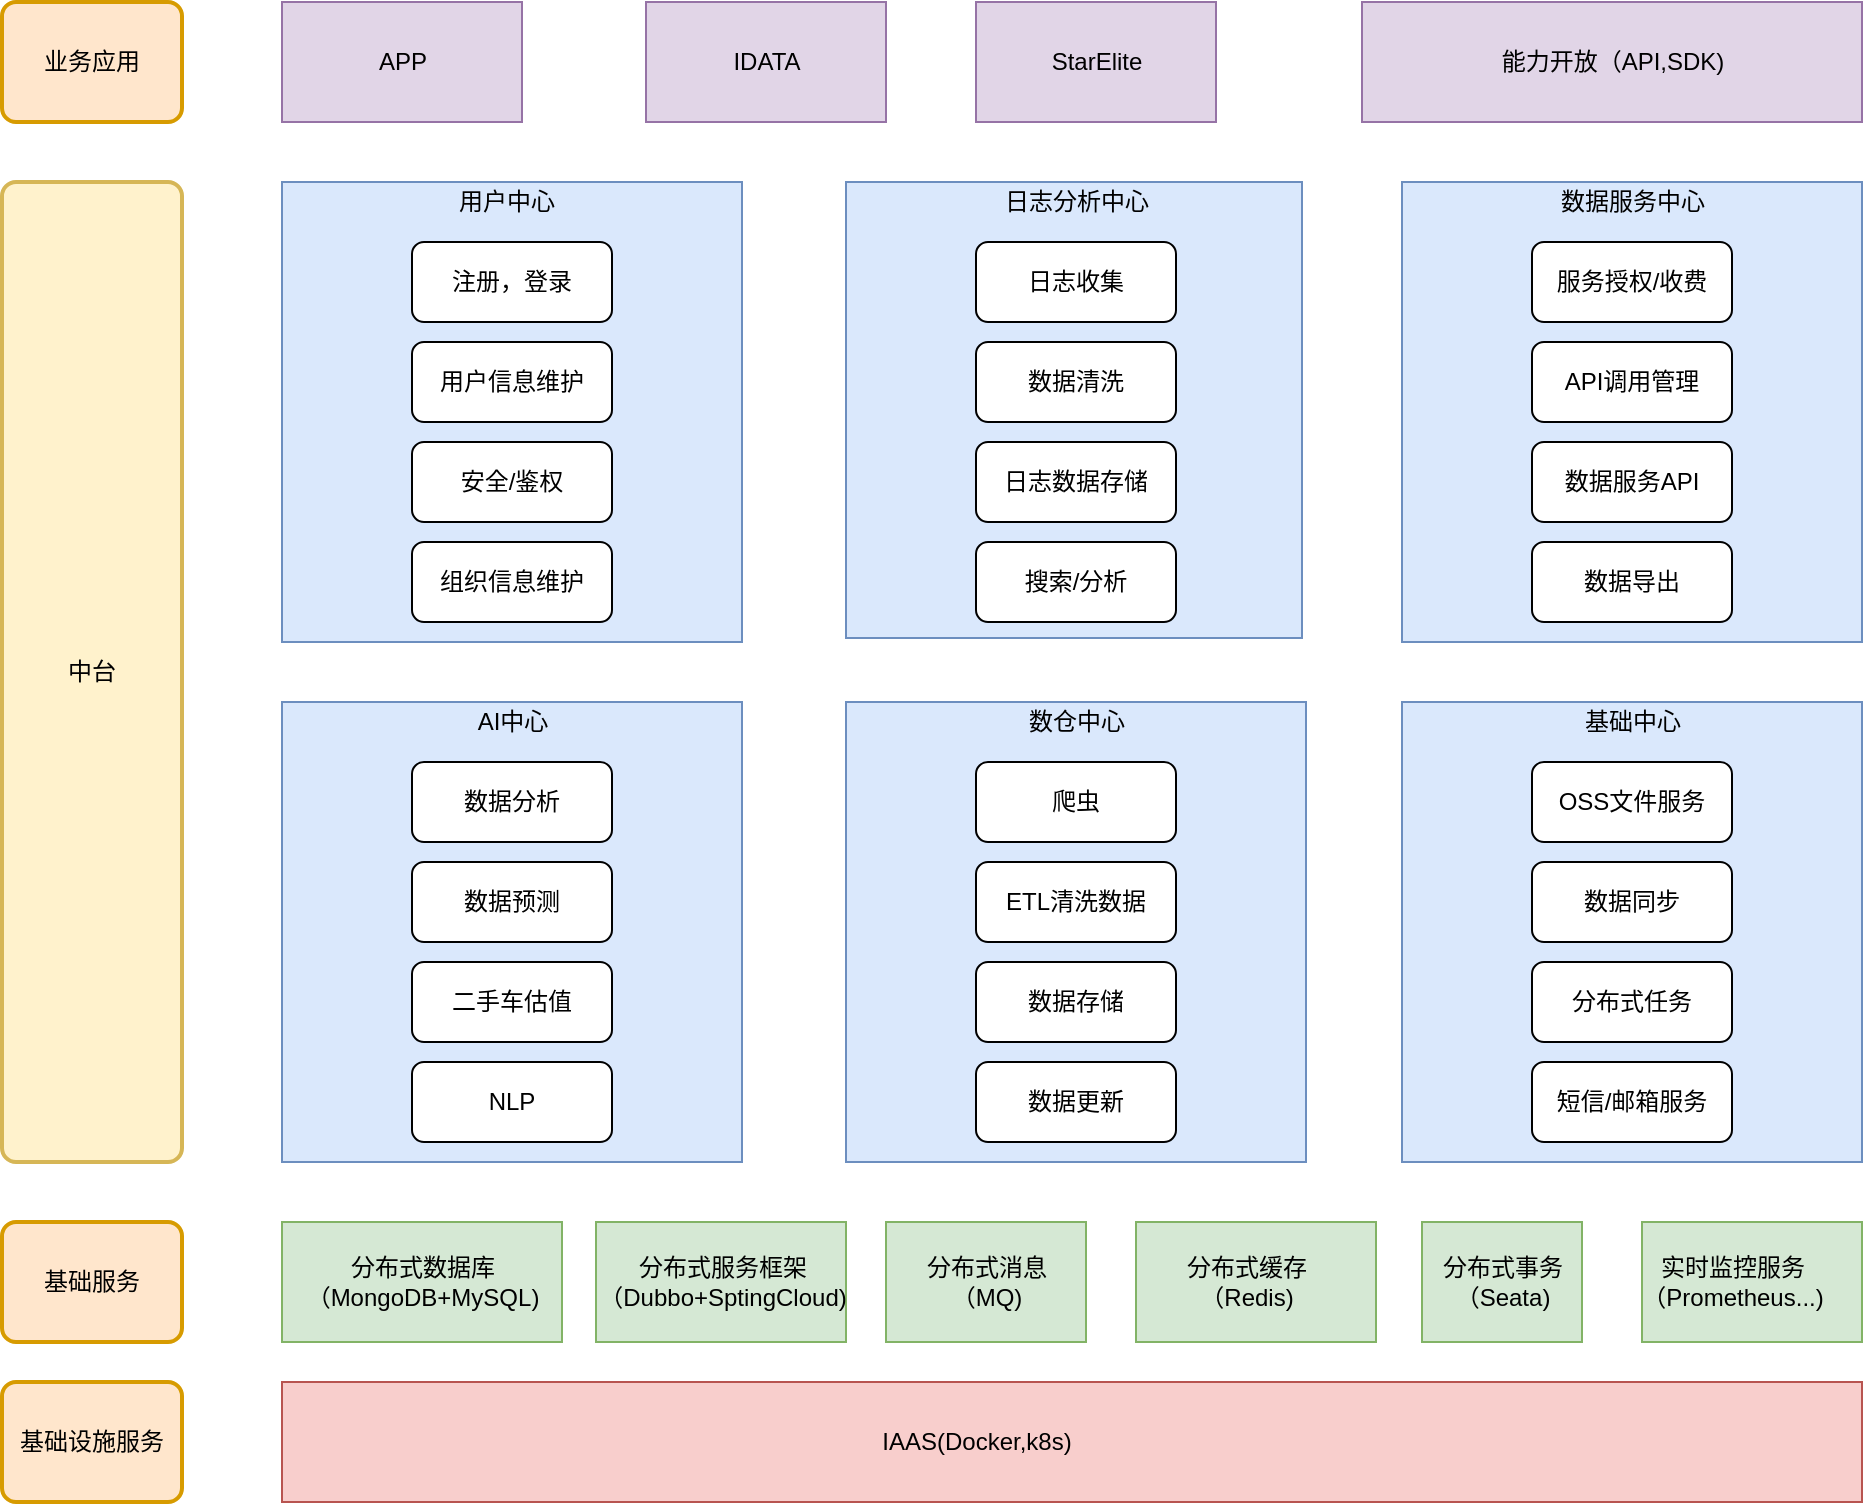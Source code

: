 <mxfile version="14.8.0" type="github">
  <diagram id="eG2ekxwlbGpYH8R4wVV7" name="Page-1">
    <mxGraphModel dx="1368" dy="802" grid="1" gridSize="10" guides="1" tooltips="1" connect="1" arrows="1" fold="1" page="1" pageScale="1" pageWidth="827" pageHeight="1169" math="0" shadow="0">
      <root>
        <mxCell id="0" />
        <mxCell id="1" parent="0" />
        <mxCell id="BAbBn0_e7Qe3ygydZ1O--1" value="" style="whiteSpace=wrap;html=1;aspect=fixed;fillColor=#dae8fc;strokeColor=#6c8ebf;" parent="1" vertex="1">
          <mxGeometry x="190" y="300" width="230" height="230" as="geometry" />
        </mxCell>
        <mxCell id="BAbBn0_e7Qe3ygydZ1O--2" value="注册，登录" style="rounded=1;whiteSpace=wrap;html=1;" parent="1" vertex="1">
          <mxGeometry x="255" y="330" width="100" height="40" as="geometry" />
        </mxCell>
        <mxCell id="BAbBn0_e7Qe3ygydZ1O--3" value="用户中心" style="text;html=1;resizable=0;autosize=1;align=center;verticalAlign=middle;points=[];fillColor=none;strokeColor=none;rounded=0;" parent="1" vertex="1">
          <mxGeometry x="272" y="300" width="60" height="20" as="geometry" />
        </mxCell>
        <mxCell id="BAbBn0_e7Qe3ygydZ1O--4" value="用户信息维护" style="rounded=1;whiteSpace=wrap;html=1;" parent="1" vertex="1">
          <mxGeometry x="255" y="380" width="100" height="40" as="geometry" />
        </mxCell>
        <mxCell id="BAbBn0_e7Qe3ygydZ1O--5" value="安全/鉴权" style="rounded=1;whiteSpace=wrap;html=1;" parent="1" vertex="1">
          <mxGeometry x="255" y="430" width="100" height="40" as="geometry" />
        </mxCell>
        <mxCell id="BAbBn0_e7Qe3ygydZ1O--6" value="" style="whiteSpace=wrap;html=1;aspect=fixed;fillColor=#dae8fc;strokeColor=#6c8ebf;rounded=0;shadow=0;glass=0;sketch=0;" parent="1" vertex="1">
          <mxGeometry x="472" y="300" width="228" height="228" as="geometry" />
        </mxCell>
        <mxCell id="BAbBn0_e7Qe3ygydZ1O--7" value="日志收集" style="rounded=1;whiteSpace=wrap;html=1;" parent="1" vertex="1">
          <mxGeometry x="537" y="330" width="100" height="40" as="geometry" />
        </mxCell>
        <mxCell id="BAbBn0_e7Qe3ygydZ1O--8" value="日志分析中心" style="text;html=1;resizable=0;autosize=1;align=center;verticalAlign=middle;points=[];fillColor=none;strokeColor=none;rounded=0;" parent="1" vertex="1">
          <mxGeometry x="542" y="300" width="90" height="20" as="geometry" />
        </mxCell>
        <mxCell id="BAbBn0_e7Qe3ygydZ1O--9" value="数据清洗" style="rounded=1;whiteSpace=wrap;html=1;" parent="1" vertex="1">
          <mxGeometry x="537" y="380" width="100" height="40" as="geometry" />
        </mxCell>
        <mxCell id="BAbBn0_e7Qe3ygydZ1O--10" value="日志数据存储" style="rounded=1;whiteSpace=wrap;html=1;" parent="1" vertex="1">
          <mxGeometry x="537" y="430" width="100" height="40" as="geometry" />
        </mxCell>
        <mxCell id="BAbBn0_e7Qe3ygydZ1O--11" value="搜索/分析" style="rounded=1;whiteSpace=wrap;html=1;" parent="1" vertex="1">
          <mxGeometry x="537" y="480" width="100" height="40" as="geometry" />
        </mxCell>
        <mxCell id="BAbBn0_e7Qe3ygydZ1O--13" value="" style="whiteSpace=wrap;html=1;aspect=fixed;fillColor=#dae8fc;strokeColor=#6c8ebf;" parent="1" vertex="1">
          <mxGeometry x="190" y="560" width="230" height="230" as="geometry" />
        </mxCell>
        <mxCell id="BAbBn0_e7Qe3ygydZ1O--14" value="数据分析" style="rounded=1;whiteSpace=wrap;html=1;" parent="1" vertex="1">
          <mxGeometry x="255" y="590" width="100" height="40" as="geometry" />
        </mxCell>
        <mxCell id="BAbBn0_e7Qe3ygydZ1O--15" value="AI中心" style="text;html=1;resizable=0;autosize=1;align=center;verticalAlign=middle;points=[];fillColor=none;strokeColor=none;rounded=0;" parent="1" vertex="1">
          <mxGeometry x="280" y="560" width="50" height="20" as="geometry" />
        </mxCell>
        <mxCell id="BAbBn0_e7Qe3ygydZ1O--16" value="数据预测" style="rounded=1;whiteSpace=wrap;html=1;" parent="1" vertex="1">
          <mxGeometry x="255" y="640" width="100" height="40" as="geometry" />
        </mxCell>
        <mxCell id="BAbBn0_e7Qe3ygydZ1O--17" value="二手车估值" style="rounded=1;whiteSpace=wrap;html=1;" parent="1" vertex="1">
          <mxGeometry x="255" y="690" width="100" height="40" as="geometry" />
        </mxCell>
        <mxCell id="BAbBn0_e7Qe3ygydZ1O--18" value="NLP" style="rounded=1;whiteSpace=wrap;html=1;" parent="1" vertex="1">
          <mxGeometry x="255" y="740" width="100" height="40" as="geometry" />
        </mxCell>
        <mxCell id="BAbBn0_e7Qe3ygydZ1O--19" value="" style="whiteSpace=wrap;html=1;aspect=fixed;fillColor=#dae8fc;strokeColor=#6c8ebf;" parent="1" vertex="1">
          <mxGeometry x="472" y="560" width="230" height="230" as="geometry" />
        </mxCell>
        <mxCell id="BAbBn0_e7Qe3ygydZ1O--20" value="爬虫" style="rounded=1;whiteSpace=wrap;html=1;" parent="1" vertex="1">
          <mxGeometry x="537" y="590" width="100" height="40" as="geometry" />
        </mxCell>
        <mxCell id="BAbBn0_e7Qe3ygydZ1O--21" value="数仓中心" style="text;html=1;resizable=0;autosize=1;align=center;verticalAlign=middle;points=[];fillColor=none;strokeColor=none;rounded=0;" parent="1" vertex="1">
          <mxGeometry x="557" y="560" width="60" height="20" as="geometry" />
        </mxCell>
        <mxCell id="BAbBn0_e7Qe3ygydZ1O--22" value="ETL清洗数据" style="rounded=1;whiteSpace=wrap;html=1;" parent="1" vertex="1">
          <mxGeometry x="537" y="640" width="100" height="40" as="geometry" />
        </mxCell>
        <mxCell id="BAbBn0_e7Qe3ygydZ1O--23" value="数据存储" style="rounded=1;whiteSpace=wrap;html=1;" parent="1" vertex="1">
          <mxGeometry x="537" y="690" width="100" height="40" as="geometry" />
        </mxCell>
        <mxCell id="BAbBn0_e7Qe3ygydZ1O--24" value="数据更新" style="rounded=1;whiteSpace=wrap;html=1;" parent="1" vertex="1">
          <mxGeometry x="537" y="740" width="100" height="40" as="geometry" />
        </mxCell>
        <mxCell id="BAbBn0_e7Qe3ygydZ1O--25" value="" style="whiteSpace=wrap;html=1;aspect=fixed;fillColor=#dae8fc;strokeColor=#6c8ebf;" parent="1" vertex="1">
          <mxGeometry x="750" y="300" width="230" height="230" as="geometry" />
        </mxCell>
        <mxCell id="BAbBn0_e7Qe3ygydZ1O--26" value="服务授权/收费" style="rounded=1;whiteSpace=wrap;html=1;" parent="1" vertex="1">
          <mxGeometry x="815" y="330" width="100" height="40" as="geometry" />
        </mxCell>
        <mxCell id="BAbBn0_e7Qe3ygydZ1O--27" value="数据服务中心" style="text;html=1;resizable=0;autosize=1;align=center;verticalAlign=middle;points=[];fillColor=none;strokeColor=none;rounded=0;" parent="1" vertex="1">
          <mxGeometry x="820" y="300" width="90" height="20" as="geometry" />
        </mxCell>
        <mxCell id="BAbBn0_e7Qe3ygydZ1O--28" value="数据服务API" style="rounded=1;whiteSpace=wrap;html=1;" parent="1" vertex="1">
          <mxGeometry x="815" y="430" width="100" height="40" as="geometry" />
        </mxCell>
        <mxCell id="BAbBn0_e7Qe3ygydZ1O--29" value="API调用管理" style="rounded=1;whiteSpace=wrap;html=1;" parent="1" vertex="1">
          <mxGeometry x="815" y="380" width="100" height="40" as="geometry" />
        </mxCell>
        <mxCell id="BAbBn0_e7Qe3ygydZ1O--30" value="数据导出" style="rounded=1;whiteSpace=wrap;html=1;" parent="1" vertex="1">
          <mxGeometry x="815" y="480" width="100" height="40" as="geometry" />
        </mxCell>
        <mxCell id="BAbBn0_e7Qe3ygydZ1O--32" value="中台" style="rounded=1;whiteSpace=wrap;html=1;absoluteArcSize=1;arcSize=14;strokeWidth=2;fillColor=#fff2cc;strokeColor=#d6b656;" parent="1" vertex="1">
          <mxGeometry x="50" y="300" width="90" height="490" as="geometry" />
        </mxCell>
        <mxCell id="BAbBn0_e7Qe3ygydZ1O--33" value="" style="whiteSpace=wrap;html=1;aspect=fixed;fillColor=#dae8fc;strokeColor=#6c8ebf;" parent="1" vertex="1">
          <mxGeometry x="750" y="560" width="230" height="230" as="geometry" />
        </mxCell>
        <mxCell id="BAbBn0_e7Qe3ygydZ1O--34" value="OSS文件服务" style="rounded=1;whiteSpace=wrap;html=1;" parent="1" vertex="1">
          <mxGeometry x="815" y="590" width="100" height="40" as="geometry" />
        </mxCell>
        <mxCell id="BAbBn0_e7Qe3ygydZ1O--35" value="基础中心" style="text;html=1;resizable=0;autosize=1;align=center;verticalAlign=middle;points=[];fillColor=none;strokeColor=none;rounded=0;" parent="1" vertex="1">
          <mxGeometry x="835" y="560" width="60" height="20" as="geometry" />
        </mxCell>
        <mxCell id="BAbBn0_e7Qe3ygydZ1O--36" value="数据同步" style="rounded=1;whiteSpace=wrap;html=1;" parent="1" vertex="1">
          <mxGeometry x="815" y="640" width="100" height="40" as="geometry" />
        </mxCell>
        <mxCell id="BAbBn0_e7Qe3ygydZ1O--37" value="分布式任务" style="rounded=1;whiteSpace=wrap;html=1;" parent="1" vertex="1">
          <mxGeometry x="815" y="690" width="100" height="40" as="geometry" />
        </mxCell>
        <mxCell id="BAbBn0_e7Qe3ygydZ1O--38" value="短信/邮箱服务" style="rounded=1;whiteSpace=wrap;html=1;" parent="1" vertex="1">
          <mxGeometry x="815" y="740" width="100" height="40" as="geometry" />
        </mxCell>
        <mxCell id="BAbBn0_e7Qe3ygydZ1O--39" value="组织信息维护" style="rounded=1;whiteSpace=wrap;html=1;" parent="1" vertex="1">
          <mxGeometry x="255" y="480" width="100" height="40" as="geometry" />
        </mxCell>
        <mxCell id="BAbBn0_e7Qe3ygydZ1O--40" value="业务应用" style="rounded=1;whiteSpace=wrap;html=1;absoluteArcSize=1;arcSize=14;strokeWidth=2;fillColor=#ffe6cc;strokeColor=#d79b00;" parent="1" vertex="1">
          <mxGeometry x="50" y="210" width="90" height="60" as="geometry" />
        </mxCell>
        <mxCell id="BAbBn0_e7Qe3ygydZ1O--41" value="" style="verticalLabelPosition=bottom;verticalAlign=top;html=1;shape=mxgraph.basic.rect;fillColor2=none;strokeWidth=1;size=20;indent=5;fillColor=#e1d5e7;strokeColor=#9673a6;" parent="1" vertex="1">
          <mxGeometry x="190" y="210" width="120" height="60" as="geometry" />
        </mxCell>
        <mxCell id="BAbBn0_e7Qe3ygydZ1O--42" value="" style="verticalLabelPosition=bottom;verticalAlign=top;html=1;shape=mxgraph.basic.rect;fillColor2=none;strokeWidth=1;size=20;indent=5;fillColor=#e1d5e7;strokeColor=#9673a6;" parent="1" vertex="1">
          <mxGeometry x="372" y="210" width="120" height="60" as="geometry" />
        </mxCell>
        <mxCell id="BAbBn0_e7Qe3ygydZ1O--44" value="APP" style="text;html=1;resizable=0;autosize=1;align=center;verticalAlign=middle;points=[];fillColor=none;strokeColor=none;rounded=0;" parent="1" vertex="1">
          <mxGeometry x="230" y="230" width="40" height="20" as="geometry" />
        </mxCell>
        <mxCell id="BAbBn0_e7Qe3ygydZ1O--46" value="" style="verticalLabelPosition=bottom;verticalAlign=top;html=1;shape=mxgraph.basic.rect;fillColor2=none;strokeWidth=1;size=20;indent=5;fillColor=#e1d5e7;strokeColor=#9673a6;" parent="1" vertex="1">
          <mxGeometry x="730" y="210" width="250" height="60" as="geometry" />
        </mxCell>
        <mxCell id="BAbBn0_e7Qe3ygydZ1O--48" value="能力开放（API,SDK)" style="text;html=1;resizable=0;autosize=1;align=center;verticalAlign=middle;points=[];fillColor=none;strokeColor=none;rounded=0;shadow=0;glass=0;sketch=0;" parent="1" vertex="1">
          <mxGeometry x="790" y="230" width="130" height="20" as="geometry" />
        </mxCell>
        <mxCell id="BAbBn0_e7Qe3ygydZ1O--49" value="IDATA" style="text;html=1;resizable=0;autosize=1;align=center;verticalAlign=middle;points=[];fillColor=none;strokeColor=none;rounded=0;shadow=0;glass=0;sketch=0;" parent="1" vertex="1">
          <mxGeometry x="407" y="230" width="50" height="20" as="geometry" />
        </mxCell>
        <mxCell id="BAbBn0_e7Qe3ygydZ1O--50" value="基础服务" style="rounded=1;whiteSpace=wrap;html=1;absoluteArcSize=1;arcSize=14;strokeWidth=2;fillColor=#ffe6cc;strokeColor=#d79b00;" parent="1" vertex="1">
          <mxGeometry x="50" y="820" width="90" height="60" as="geometry" />
        </mxCell>
        <mxCell id="BAbBn0_e7Qe3ygydZ1O--51" value="" style="verticalLabelPosition=bottom;verticalAlign=top;html=1;shape=mxgraph.basic.rect;fillColor2=none;strokeWidth=1;size=20;indent=5;fillColor=#d5e8d4;strokeColor=#82b366;" parent="1" vertex="1">
          <mxGeometry x="190" y="820" width="140" height="60" as="geometry" />
        </mxCell>
        <mxCell id="BAbBn0_e7Qe3ygydZ1O--52" value="分布式数据库&lt;br&gt;（MongoDB+MySQL)" style="text;html=1;resizable=0;autosize=1;align=center;verticalAlign=middle;points=[];fillColor=none;strokeColor=none;rounded=0;shadow=0;glass=0;sketch=0;" parent="1" vertex="1">
          <mxGeometry x="195" y="835" width="130" height="30" as="geometry" />
        </mxCell>
        <mxCell id="BAbBn0_e7Qe3ygydZ1O--53" value="" style="verticalLabelPosition=bottom;verticalAlign=top;html=1;shape=mxgraph.basic.rect;fillColor2=none;strokeWidth=1;size=20;indent=5;fillColor=#d5e8d4;strokeColor=#82b366;" parent="1" vertex="1">
          <mxGeometry x="492" y="820" width="100" height="60" as="geometry" />
        </mxCell>
        <mxCell id="BAbBn0_e7Qe3ygydZ1O--54" value="分布式消息&lt;br&gt;（MQ)" style="text;html=1;resizable=0;autosize=1;align=center;verticalAlign=middle;points=[];fillColor=none;strokeColor=none;rounded=0;shadow=0;glass=0;sketch=0;" parent="1" vertex="1">
          <mxGeometry x="502" y="835" width="80" height="30" as="geometry" />
        </mxCell>
        <mxCell id="BAbBn0_e7Qe3ygydZ1O--55" value="" style="verticalLabelPosition=bottom;verticalAlign=top;html=1;shape=mxgraph.basic.rect;fillColor2=none;strokeWidth=1;size=20;indent=5;fillColor=#d5e8d4;strokeColor=#82b366;" parent="1" vertex="1">
          <mxGeometry x="617" y="820" width="120" height="60" as="geometry" />
        </mxCell>
        <mxCell id="BAbBn0_e7Qe3ygydZ1O--56" value="分布式缓存&lt;br&gt;（Redis)" style="text;html=1;resizable=0;autosize=1;align=center;verticalAlign=middle;points=[];fillColor=none;strokeColor=none;rounded=0;shadow=0;glass=0;sketch=0;" parent="1" vertex="1">
          <mxGeometry x="632" y="835" width="80" height="30" as="geometry" />
        </mxCell>
        <mxCell id="BAbBn0_e7Qe3ygydZ1O--57" value="" style="verticalLabelPosition=bottom;verticalAlign=top;html=1;shape=mxgraph.basic.rect;fillColor2=none;strokeWidth=1;size=20;indent=5;fillColor=#d5e8d4;strokeColor=#82b366;" parent="1" vertex="1">
          <mxGeometry x="760" y="820" width="80" height="60" as="geometry" />
        </mxCell>
        <mxCell id="BAbBn0_e7Qe3ygydZ1O--58" value="分布式事务&lt;br&gt;（Seata)" style="text;html=1;resizable=0;autosize=1;align=center;verticalAlign=middle;points=[];fillColor=none;strokeColor=none;rounded=0;shadow=0;glass=0;sketch=0;" parent="1" vertex="1">
          <mxGeometry x="760" y="835" width="80" height="30" as="geometry" />
        </mxCell>
        <mxCell id="BAbBn0_e7Qe3ygydZ1O--59" value="" style="verticalLabelPosition=bottom;verticalAlign=top;html=1;shape=mxgraph.basic.rect;fillColor2=none;strokeWidth=1;size=20;indent=5;fillColor=#d5e8d4;strokeColor=#82b366;" parent="1" vertex="1">
          <mxGeometry x="870" y="820" width="110" height="60" as="geometry" />
        </mxCell>
        <mxCell id="BAbBn0_e7Qe3ygydZ1O--60" value="实时监控服务&lt;br&gt;（Prometheus...)" style="text;html=1;resizable=0;autosize=1;align=center;verticalAlign=middle;points=[];fillColor=none;strokeColor=none;rounded=0;shadow=0;glass=0;sketch=0;" parent="1" vertex="1">
          <mxGeometry x="860" y="835" width="110" height="30" as="geometry" />
        </mxCell>
        <mxCell id="BAbBn0_e7Qe3ygydZ1O--61" value="基础设施服务" style="rounded=1;whiteSpace=wrap;html=1;absoluteArcSize=1;arcSize=14;strokeWidth=2;fillColor=#ffe6cc;strokeColor=#d79b00;" parent="1" vertex="1">
          <mxGeometry x="50" y="900" width="90" height="60" as="geometry" />
        </mxCell>
        <mxCell id="BAbBn0_e7Qe3ygydZ1O--62" value="" style="verticalLabelPosition=bottom;verticalAlign=top;html=1;shape=mxgraph.basic.rect;fillColor2=none;strokeWidth=1;size=20;indent=5;fillColor=#f8cecc;strokeColor=#b85450;" parent="1" vertex="1">
          <mxGeometry x="190" y="900" width="790" height="60" as="geometry" />
        </mxCell>
        <mxCell id="BAbBn0_e7Qe3ygydZ1O--63" value="IAAS(Docker,k8s)" style="text;html=1;resizable=0;autosize=1;align=center;verticalAlign=middle;points=[];fillColor=none;strokeColor=none;rounded=0;shadow=0;glass=0;sketch=0;" parent="1" vertex="1">
          <mxGeometry x="482" y="920" width="110" height="20" as="geometry" />
        </mxCell>
        <mxCell id="BAbBn0_e7Qe3ygydZ1O--65" value="" style="verticalLabelPosition=bottom;verticalAlign=top;html=1;shape=mxgraph.basic.rect;fillColor2=none;strokeWidth=1;size=20;indent=5;fillColor=#d5e8d4;strokeColor=#82b366;" parent="1" vertex="1">
          <mxGeometry x="347" y="820" width="125" height="60" as="geometry" />
        </mxCell>
        <mxCell id="BAbBn0_e7Qe3ygydZ1O--66" value="分布式服务框架&lt;br&gt;（Dubbo+SptingCloud)" style="text;html=1;resizable=0;autosize=1;align=center;verticalAlign=middle;points=[];fillColor=none;strokeColor=none;rounded=0;shadow=0;glass=0;sketch=0;" parent="1" vertex="1">
          <mxGeometry x="340" y="835" width="140" height="30" as="geometry" />
        </mxCell>
        <mxCell id="BAbBn0_e7Qe3ygydZ1O--69" value="" style="verticalLabelPosition=bottom;verticalAlign=top;html=1;shape=mxgraph.basic.rect;fillColor2=none;strokeWidth=1;size=20;indent=5;fillColor=#e1d5e7;strokeColor=#9673a6;" parent="1" vertex="1">
          <mxGeometry x="537" y="210" width="120" height="60" as="geometry" />
        </mxCell>
        <mxCell id="LFi1-s8iuFH5t85_--Yw-3" value="&lt;span&gt;StarElite&lt;/span&gt;" style="text;html=1;resizable=0;autosize=1;align=center;verticalAlign=middle;points=[];fillColor=none;strokeColor=none;rounded=0;shadow=0;glass=0;sketch=0;fontStyle=0" vertex="1" parent="1">
          <mxGeometry x="567" y="230" width="60" height="20" as="geometry" />
        </mxCell>
      </root>
    </mxGraphModel>
  </diagram>
</mxfile>
